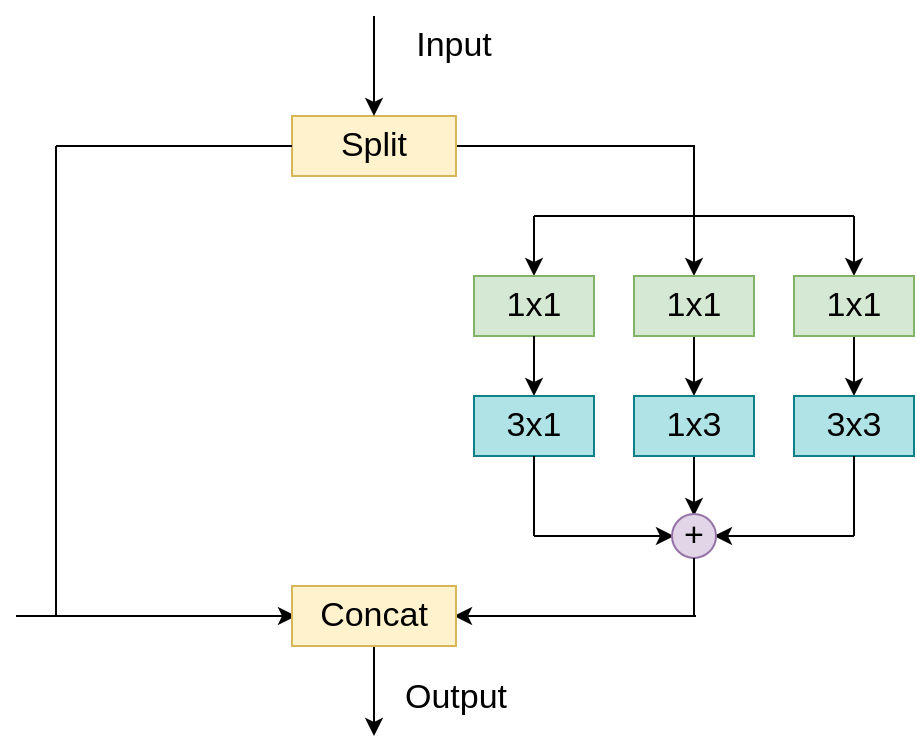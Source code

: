 <mxfile version="20.3.0" type="github">
  <diagram id="sxN325sRZpVj1u20MzkJ" name="第 1 页">
    <mxGraphModel dx="782" dy="468" grid="1" gridSize="10" guides="1" tooltips="1" connect="1" arrows="1" fold="1" page="1" pageScale="1" pageWidth="827" pageHeight="1169" math="0" shadow="0">
      <root>
        <mxCell id="0" />
        <mxCell id="1" parent="0" />
        <mxCell id="uXULtcH5huKSdauQUMfN-3" style="edgeStyle=orthogonalEdgeStyle;rounded=0;orthogonalLoop=1;jettySize=auto;html=1;exitX=1;exitY=0.5;exitDx=0;exitDy=0;fontSize=17;" edge="1" parent="1">
          <mxGeometry relative="1" as="geometry">
            <mxPoint x="519" y="210" as="targetPoint" />
            <mxPoint x="379" y="145" as="sourcePoint" />
            <Array as="points">
              <mxPoint x="519" y="145" />
            </Array>
          </mxGeometry>
        </mxCell>
        <mxCell id="uXULtcH5huKSdauQUMfN-1" value="&lt;font style=&quot;font-size: 17px;&quot;&gt;Split&lt;/font&gt;" style="rounded=0;whiteSpace=wrap;html=1;fillColor=#fff2cc;strokeColor=#d6b656;" vertex="1" parent="1">
          <mxGeometry x="318" y="130" width="82" height="30" as="geometry" />
        </mxCell>
        <mxCell id="uXULtcH5huKSdauQUMfN-8" value="" style="endArrow=classic;html=1;rounded=0;fontSize=17;" edge="1" parent="1">
          <mxGeometry width="50" height="50" relative="1" as="geometry">
            <mxPoint x="439" y="180" as="sourcePoint" />
            <mxPoint x="439" y="210" as="targetPoint" />
          </mxGeometry>
        </mxCell>
        <mxCell id="uXULtcH5huKSdauQUMfN-9" value="" style="endArrow=none;html=1;rounded=0;fontSize=17;" edge="1" parent="1">
          <mxGeometry width="50" height="50" relative="1" as="geometry">
            <mxPoint x="439" y="180" as="sourcePoint" />
            <mxPoint x="519" y="180" as="targetPoint" />
          </mxGeometry>
        </mxCell>
        <mxCell id="uXULtcH5huKSdauQUMfN-10" value="" style="endArrow=none;html=1;rounded=0;fontSize=17;" edge="1" parent="1">
          <mxGeometry width="50" height="50" relative="1" as="geometry">
            <mxPoint x="519" y="180" as="sourcePoint" />
            <mxPoint x="599" y="180" as="targetPoint" />
          </mxGeometry>
        </mxCell>
        <mxCell id="uXULtcH5huKSdauQUMfN-11" value="" style="endArrow=classic;html=1;rounded=0;fontSize=17;" edge="1" parent="1">
          <mxGeometry width="50" height="50" relative="1" as="geometry">
            <mxPoint x="599" y="180" as="sourcePoint" />
            <mxPoint x="599" y="210" as="targetPoint" />
          </mxGeometry>
        </mxCell>
        <mxCell id="uXULtcH5huKSdauQUMfN-12" value="&lt;div style=&quot;text-align: left;&quot;&gt;1x1&lt;/div&gt;" style="rounded=0;whiteSpace=wrap;html=1;fontSize=17;fillColor=#d5e8d4;strokeColor=#82b366;" vertex="1" parent="1">
          <mxGeometry x="409" y="210" width="60" height="30" as="geometry" />
        </mxCell>
        <mxCell id="uXULtcH5huKSdauQUMfN-16" style="edgeStyle=orthogonalEdgeStyle;rounded=0;orthogonalLoop=1;jettySize=auto;html=1;exitX=0.5;exitY=1;exitDx=0;exitDy=0;fontSize=17;" edge="1" parent="1" source="uXULtcH5huKSdauQUMfN-13">
          <mxGeometry relative="1" as="geometry">
            <mxPoint x="519" y="270" as="targetPoint" />
          </mxGeometry>
        </mxCell>
        <mxCell id="uXULtcH5huKSdauQUMfN-13" value="1x1" style="rounded=0;whiteSpace=wrap;html=1;fontSize=17;fillColor=#d5e8d4;strokeColor=#82b366;" vertex="1" parent="1">
          <mxGeometry x="489" y="210" width="60" height="30" as="geometry" />
        </mxCell>
        <mxCell id="uXULtcH5huKSdauQUMfN-17" style="edgeStyle=orthogonalEdgeStyle;rounded=0;orthogonalLoop=1;jettySize=auto;html=1;exitX=0.5;exitY=1;exitDx=0;exitDy=0;fontSize=17;" edge="1" parent="1" source="uXULtcH5huKSdauQUMfN-14">
          <mxGeometry relative="1" as="geometry">
            <mxPoint x="599" y="270" as="targetPoint" />
          </mxGeometry>
        </mxCell>
        <mxCell id="uXULtcH5huKSdauQUMfN-14" value="1x1" style="rounded=0;whiteSpace=wrap;html=1;fontSize=17;fillColor=#d5e8d4;strokeColor=#82b366;" vertex="1" parent="1">
          <mxGeometry x="569" y="210" width="60" height="30" as="geometry" />
        </mxCell>
        <mxCell id="uXULtcH5huKSdauQUMfN-15" value="" style="endArrow=classic;html=1;rounded=0;fontSize=17;exitX=0.5;exitY=1;exitDx=0;exitDy=0;" edge="1" parent="1" source="uXULtcH5huKSdauQUMfN-12">
          <mxGeometry width="50" height="50" relative="1" as="geometry">
            <mxPoint x="449" y="190" as="sourcePoint" />
            <mxPoint x="439" y="270" as="targetPoint" />
          </mxGeometry>
        </mxCell>
        <mxCell id="uXULtcH5huKSdauQUMfN-18" value="&lt;div style=&quot;text-align: left;&quot;&gt;3x1&lt;/div&gt;" style="rounded=0;whiteSpace=wrap;html=1;fontSize=17;fillColor=#b0e3e6;strokeColor=#0e8088;" vertex="1" parent="1">
          <mxGeometry x="409" y="270" width="60" height="30" as="geometry" />
        </mxCell>
        <mxCell id="uXULtcH5huKSdauQUMfN-22" style="edgeStyle=orthogonalEdgeStyle;rounded=0;orthogonalLoop=1;jettySize=auto;html=1;exitX=0.5;exitY=1;exitDx=0;exitDy=0;fontSize=17;" edge="1" parent="1" source="uXULtcH5huKSdauQUMfN-19">
          <mxGeometry relative="1" as="geometry">
            <mxPoint x="519" y="330" as="targetPoint" />
          </mxGeometry>
        </mxCell>
        <mxCell id="uXULtcH5huKSdauQUMfN-19" value="1x3" style="rounded=0;whiteSpace=wrap;html=1;fontSize=17;fillColor=#b0e3e6;strokeColor=#0e8088;" vertex="1" parent="1">
          <mxGeometry x="489" y="270" width="60" height="30" as="geometry" />
        </mxCell>
        <mxCell id="uXULtcH5huKSdauQUMfN-20" value="&lt;div style=&quot;text-align: left;&quot;&gt;3x3&lt;/div&gt;" style="rounded=0;whiteSpace=wrap;html=1;fontSize=17;fillColor=#b0e3e6;strokeColor=#0e8088;" vertex="1" parent="1">
          <mxGeometry x="569" y="270" width="60" height="30" as="geometry" />
        </mxCell>
        <mxCell id="uXULtcH5huKSdauQUMfN-24" value="" style="endArrow=none;html=1;rounded=0;fontSize=17;entryX=0.5;entryY=1;entryDx=0;entryDy=0;" edge="1" parent="1" target="uXULtcH5huKSdauQUMfN-18">
          <mxGeometry width="50" height="50" relative="1" as="geometry">
            <mxPoint x="439" y="340" as="sourcePoint" />
            <mxPoint x="329" y="250" as="targetPoint" />
          </mxGeometry>
        </mxCell>
        <mxCell id="uXULtcH5huKSdauQUMfN-26" value="" style="endArrow=none;html=1;rounded=0;fontSize=17;entryX=0.5;entryY=1;entryDx=0;entryDy=0;" edge="1" parent="1" target="uXULtcH5huKSdauQUMfN-20">
          <mxGeometry width="50" height="50" relative="1" as="geometry">
            <mxPoint x="599" y="340" as="sourcePoint" />
            <mxPoint x="639" y="330" as="targetPoint" />
          </mxGeometry>
        </mxCell>
        <mxCell id="uXULtcH5huKSdauQUMfN-27" value="" style="endArrow=classic;html=1;rounded=0;fontSize=17;" edge="1" parent="1">
          <mxGeometry width="50" height="50" relative="1" as="geometry">
            <mxPoint x="439" y="340" as="sourcePoint" />
            <mxPoint x="509" y="340" as="targetPoint" />
          </mxGeometry>
        </mxCell>
        <mxCell id="uXULtcH5huKSdauQUMfN-28" value="" style="endArrow=classic;html=1;rounded=0;fontSize=17;" edge="1" parent="1">
          <mxGeometry width="50" height="50" relative="1" as="geometry">
            <mxPoint x="599" y="340" as="sourcePoint" />
            <mxPoint x="529" y="340" as="targetPoint" />
          </mxGeometry>
        </mxCell>
        <mxCell id="uXULtcH5huKSdauQUMfN-29" value="+" style="ellipse;whiteSpace=wrap;html=1;aspect=fixed;fontSize=17;fillColor=#e1d5e7;strokeColor=#9673a6;" vertex="1" parent="1">
          <mxGeometry x="508" y="329" width="22" height="22" as="geometry" />
        </mxCell>
        <mxCell id="uXULtcH5huKSdauQUMfN-32" value="" style="endArrow=none;html=1;rounded=0;fontSize=13;" edge="1" parent="1">
          <mxGeometry width="50" height="50" relative="1" as="geometry">
            <mxPoint x="519" y="380" as="sourcePoint" />
            <mxPoint x="519" y="351" as="targetPoint" />
          </mxGeometry>
        </mxCell>
        <mxCell id="uXULtcH5huKSdauQUMfN-33" value="" style="endArrow=none;html=1;rounded=0;fontSize=13;entryX=0;entryY=0.5;entryDx=0;entryDy=0;" edge="1" parent="1" target="uXULtcH5huKSdauQUMfN-1">
          <mxGeometry width="50" height="50" relative="1" as="geometry">
            <mxPoint x="200" y="145" as="sourcePoint" />
            <mxPoint x="260" y="130" as="targetPoint" />
          </mxGeometry>
        </mxCell>
        <mxCell id="uXULtcH5huKSdauQUMfN-34" value="" style="endArrow=none;html=1;rounded=0;fontSize=13;" edge="1" parent="1">
          <mxGeometry width="50" height="50" relative="1" as="geometry">
            <mxPoint x="200" y="380" as="sourcePoint" />
            <mxPoint x="200" y="145" as="targetPoint" />
          </mxGeometry>
        </mxCell>
        <mxCell id="uXULtcH5huKSdauQUMfN-35" value="" style="endArrow=classic;html=1;rounded=0;fontSize=13;" edge="1" parent="1">
          <mxGeometry width="50" height="50" relative="1" as="geometry">
            <mxPoint x="180" y="380" as="sourcePoint" />
            <mxPoint x="320" y="380" as="targetPoint" />
          </mxGeometry>
        </mxCell>
        <mxCell id="uXULtcH5huKSdauQUMfN-36" value="" style="endArrow=classic;html=1;rounded=0;fontSize=13;" edge="1" parent="1">
          <mxGeometry width="50" height="50" relative="1" as="geometry">
            <mxPoint x="520" y="380" as="sourcePoint" />
            <mxPoint x="399" y="380" as="targetPoint" />
          </mxGeometry>
        </mxCell>
        <mxCell id="uXULtcH5huKSdauQUMfN-42" style="edgeStyle=orthogonalEdgeStyle;rounded=0;orthogonalLoop=1;jettySize=auto;html=1;exitX=0.5;exitY=1;exitDx=0;exitDy=0;fontSize=17;" edge="1" parent="1" source="uXULtcH5huKSdauQUMfN-37">
          <mxGeometry relative="1" as="geometry">
            <mxPoint x="359" y="440" as="targetPoint" />
          </mxGeometry>
        </mxCell>
        <mxCell id="uXULtcH5huKSdauQUMfN-37" value="&lt;span style=&quot;font-size: 17px;&quot;&gt;Concat&lt;/span&gt;" style="rounded=0;whiteSpace=wrap;html=1;fillColor=#fff2cc;strokeColor=#d6b656;" vertex="1" parent="1">
          <mxGeometry x="318" y="365" width="82" height="30" as="geometry" />
        </mxCell>
        <mxCell id="uXULtcH5huKSdauQUMfN-38" value="" style="endArrow=classic;html=1;rounded=0;fontSize=13;entryX=0.5;entryY=0;entryDx=0;entryDy=0;" edge="1" parent="1" target="uXULtcH5huKSdauQUMfN-1">
          <mxGeometry width="50" height="50" relative="1" as="geometry">
            <mxPoint x="359" y="80" as="sourcePoint" />
            <mxPoint x="380" y="30" as="targetPoint" />
          </mxGeometry>
        </mxCell>
        <mxCell id="uXULtcH5huKSdauQUMfN-40" value="&lt;font style=&quot;font-size: 17px;&quot;&gt;Input&lt;/font&gt;" style="text;html=1;strokeColor=none;fillColor=none;align=center;verticalAlign=middle;whiteSpace=wrap;rounded=0;fontSize=13;" vertex="1" parent="1">
          <mxGeometry x="369" y="80" width="60" height="30" as="geometry" />
        </mxCell>
        <mxCell id="uXULtcH5huKSdauQUMfN-43" value="&lt;span style=&quot;font-size: 17px;&quot;&gt;Output&lt;/span&gt;" style="text;html=1;strokeColor=none;fillColor=none;align=center;verticalAlign=middle;whiteSpace=wrap;rounded=0;fontSize=13;" vertex="1" parent="1">
          <mxGeometry x="370" y="406" width="60" height="30" as="geometry" />
        </mxCell>
      </root>
    </mxGraphModel>
  </diagram>
</mxfile>
